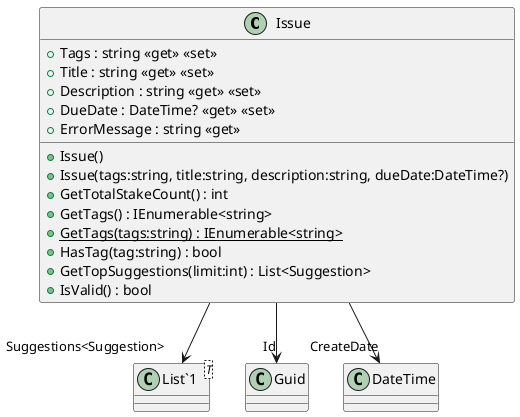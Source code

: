 @startuml
class Issue {
    + Issue()
    + Issue(tags:string, title:string, description:string, dueDate:DateTime?)
    + Tags : string <<get>> <<set>>
    + Title : string <<get>> <<set>>
    + Description : string <<get>> <<set>>
    + DueDate : DateTime? <<get>> <<set>>
    + ErrorMessage : string <<get>>
    + GetTotalStakeCount() : int
    + GetTags() : IEnumerable<string>
    + {static} GetTags(tags:string) : IEnumerable<string>
    + HasTag(tag:string) : bool
    + GetTopSuggestions(limit:int) : List<Suggestion>
    + IsValid() : bool
}
class "List`1"<T> {
}
Issue --> "Id" Guid
Issue --> "CreateDate" DateTime
Issue --> "Suggestions<Suggestion>" "List`1"
@enduml
